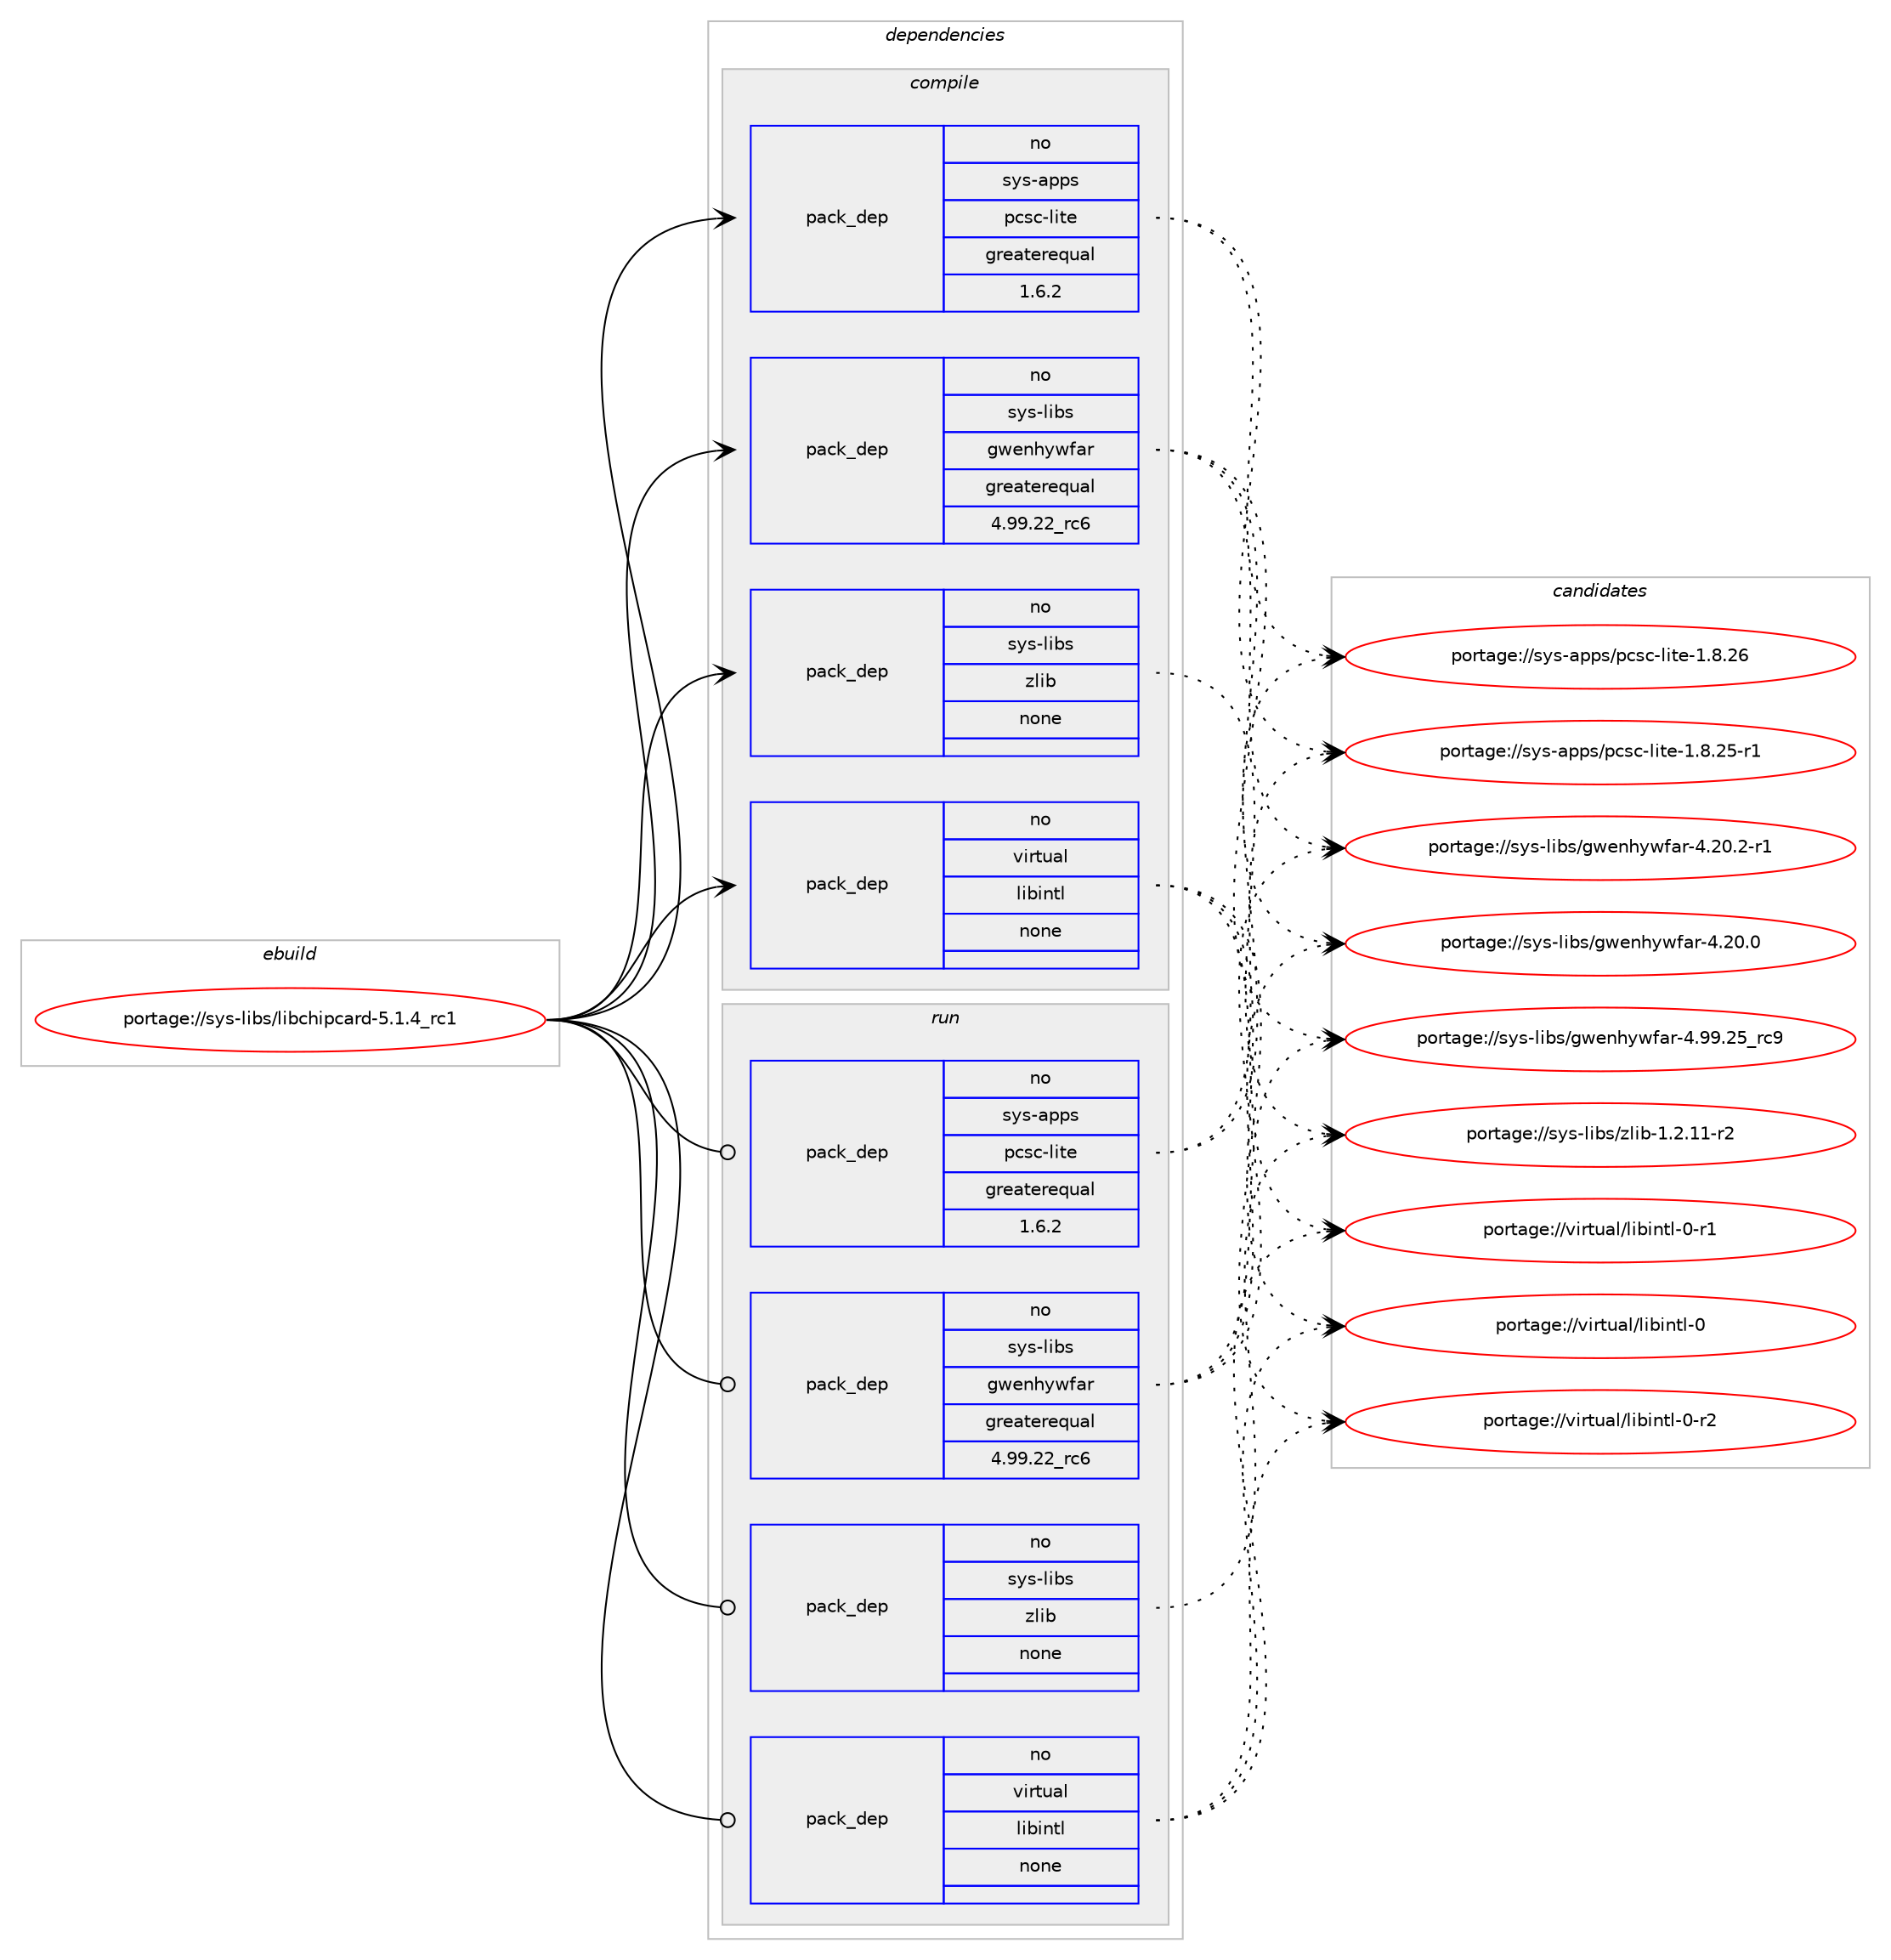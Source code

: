 digraph prolog {

# *************
# Graph options
# *************

newrank=true;
concentrate=true;
compound=true;
graph [rankdir=LR,fontname=Helvetica,fontsize=10,ranksep=1.5];#, ranksep=2.5, nodesep=0.2];
edge  [arrowhead=vee];
node  [fontname=Helvetica,fontsize=10];

# **********
# The ebuild
# **********

subgraph cluster_leftcol {
color=gray;
label=<<i>ebuild</i>>;
id [label="portage://sys-libs/libchipcard-5.1.4_rc1", color=red, width=4, href="../sys-libs/libchipcard-5.1.4_rc1.svg"];
}

# ****************
# The dependencies
# ****************

subgraph cluster_midcol {
color=gray;
label=<<i>dependencies</i>>;
subgraph cluster_compile {
fillcolor="#eeeeee";
style=filled;
label=<<i>compile</i>>;
subgraph pack34545 {
dependency43666 [label=<<TABLE BORDER="0" CELLBORDER="1" CELLSPACING="0" CELLPADDING="4" WIDTH="220"><TR><TD ROWSPAN="6" CELLPADDING="30">pack_dep</TD></TR><TR><TD WIDTH="110">no</TD></TR><TR><TD>sys-apps</TD></TR><TR><TD>pcsc-lite</TD></TR><TR><TD>greaterequal</TD></TR><TR><TD>1.6.2</TD></TR></TABLE>>, shape=none, color=blue];
}
id:e -> dependency43666:w [weight=20,style="solid",arrowhead="vee"];
subgraph pack34546 {
dependency43667 [label=<<TABLE BORDER="0" CELLBORDER="1" CELLSPACING="0" CELLPADDING="4" WIDTH="220"><TR><TD ROWSPAN="6" CELLPADDING="30">pack_dep</TD></TR><TR><TD WIDTH="110">no</TD></TR><TR><TD>sys-libs</TD></TR><TR><TD>gwenhywfar</TD></TR><TR><TD>greaterequal</TD></TR><TR><TD>4.99.22_rc6</TD></TR></TABLE>>, shape=none, color=blue];
}
id:e -> dependency43667:w [weight=20,style="solid",arrowhead="vee"];
subgraph pack34547 {
dependency43668 [label=<<TABLE BORDER="0" CELLBORDER="1" CELLSPACING="0" CELLPADDING="4" WIDTH="220"><TR><TD ROWSPAN="6" CELLPADDING="30">pack_dep</TD></TR><TR><TD WIDTH="110">no</TD></TR><TR><TD>sys-libs</TD></TR><TR><TD>zlib</TD></TR><TR><TD>none</TD></TR><TR><TD></TD></TR></TABLE>>, shape=none, color=blue];
}
id:e -> dependency43668:w [weight=20,style="solid",arrowhead="vee"];
subgraph pack34548 {
dependency43669 [label=<<TABLE BORDER="0" CELLBORDER="1" CELLSPACING="0" CELLPADDING="4" WIDTH="220"><TR><TD ROWSPAN="6" CELLPADDING="30">pack_dep</TD></TR><TR><TD WIDTH="110">no</TD></TR><TR><TD>virtual</TD></TR><TR><TD>libintl</TD></TR><TR><TD>none</TD></TR><TR><TD></TD></TR></TABLE>>, shape=none, color=blue];
}
id:e -> dependency43669:w [weight=20,style="solid",arrowhead="vee"];
}
subgraph cluster_compileandrun {
fillcolor="#eeeeee";
style=filled;
label=<<i>compile and run</i>>;
}
subgraph cluster_run {
fillcolor="#eeeeee";
style=filled;
label=<<i>run</i>>;
subgraph pack34549 {
dependency43670 [label=<<TABLE BORDER="0" CELLBORDER="1" CELLSPACING="0" CELLPADDING="4" WIDTH="220"><TR><TD ROWSPAN="6" CELLPADDING="30">pack_dep</TD></TR><TR><TD WIDTH="110">no</TD></TR><TR><TD>sys-apps</TD></TR><TR><TD>pcsc-lite</TD></TR><TR><TD>greaterequal</TD></TR><TR><TD>1.6.2</TD></TR></TABLE>>, shape=none, color=blue];
}
id:e -> dependency43670:w [weight=20,style="solid",arrowhead="odot"];
subgraph pack34550 {
dependency43671 [label=<<TABLE BORDER="0" CELLBORDER="1" CELLSPACING="0" CELLPADDING="4" WIDTH="220"><TR><TD ROWSPAN="6" CELLPADDING="30">pack_dep</TD></TR><TR><TD WIDTH="110">no</TD></TR><TR><TD>sys-libs</TD></TR><TR><TD>gwenhywfar</TD></TR><TR><TD>greaterequal</TD></TR><TR><TD>4.99.22_rc6</TD></TR></TABLE>>, shape=none, color=blue];
}
id:e -> dependency43671:w [weight=20,style="solid",arrowhead="odot"];
subgraph pack34551 {
dependency43672 [label=<<TABLE BORDER="0" CELLBORDER="1" CELLSPACING="0" CELLPADDING="4" WIDTH="220"><TR><TD ROWSPAN="6" CELLPADDING="30">pack_dep</TD></TR><TR><TD WIDTH="110">no</TD></TR><TR><TD>sys-libs</TD></TR><TR><TD>zlib</TD></TR><TR><TD>none</TD></TR><TR><TD></TD></TR></TABLE>>, shape=none, color=blue];
}
id:e -> dependency43672:w [weight=20,style="solid",arrowhead="odot"];
subgraph pack34552 {
dependency43673 [label=<<TABLE BORDER="0" CELLBORDER="1" CELLSPACING="0" CELLPADDING="4" WIDTH="220"><TR><TD ROWSPAN="6" CELLPADDING="30">pack_dep</TD></TR><TR><TD WIDTH="110">no</TD></TR><TR><TD>virtual</TD></TR><TR><TD>libintl</TD></TR><TR><TD>none</TD></TR><TR><TD></TD></TR></TABLE>>, shape=none, color=blue];
}
id:e -> dependency43673:w [weight=20,style="solid",arrowhead="odot"];
}
}

# **************
# The candidates
# **************

subgraph cluster_choices {
rank=same;
color=gray;
label=<<i>candidates</i>>;

subgraph choice34545 {
color=black;
nodesep=1;
choice11512111545971121121154711299115994510810511610145494656465054 [label="portage://sys-apps/pcsc-lite-1.8.26", color=red, width=4,href="../sys-apps/pcsc-lite-1.8.26.svg"];
choice115121115459711211211547112991159945108105116101454946564650534511449 [label="portage://sys-apps/pcsc-lite-1.8.25-r1", color=red, width=4,href="../sys-apps/pcsc-lite-1.8.25-r1.svg"];
dependency43666:e -> choice11512111545971121121154711299115994510810511610145494656465054:w [style=dotted,weight="100"];
dependency43666:e -> choice115121115459711211211547112991159945108105116101454946564650534511449:w [style=dotted,weight="100"];
}
subgraph choice34546 {
color=black;
nodesep=1;
choice115121115451081059811547103119101110104121119102971144552465757465053951149957 [label="portage://sys-libs/gwenhywfar-4.99.25_rc9", color=red, width=4,href="../sys-libs/gwenhywfar-4.99.25_rc9.svg"];
choice11512111545108105981154710311910111010412111910297114455246504846504511449 [label="portage://sys-libs/gwenhywfar-4.20.2-r1", color=red, width=4,href="../sys-libs/gwenhywfar-4.20.2-r1.svg"];
choice1151211154510810598115471031191011101041211191029711445524650484648 [label="portage://sys-libs/gwenhywfar-4.20.0", color=red, width=4,href="../sys-libs/gwenhywfar-4.20.0.svg"];
dependency43667:e -> choice115121115451081059811547103119101110104121119102971144552465757465053951149957:w [style=dotted,weight="100"];
dependency43667:e -> choice11512111545108105981154710311910111010412111910297114455246504846504511449:w [style=dotted,weight="100"];
dependency43667:e -> choice1151211154510810598115471031191011101041211191029711445524650484648:w [style=dotted,weight="100"];
}
subgraph choice34547 {
color=black;
nodesep=1;
choice11512111545108105981154712210810598454946504649494511450 [label="portage://sys-libs/zlib-1.2.11-r2", color=red, width=4,href="../sys-libs/zlib-1.2.11-r2.svg"];
dependency43668:e -> choice11512111545108105981154712210810598454946504649494511450:w [style=dotted,weight="100"];
}
subgraph choice34548 {
color=black;
nodesep=1;
choice11810511411611797108471081059810511011610845484511450 [label="portage://virtual/libintl-0-r2", color=red, width=4,href="../virtual/libintl-0-r2.svg"];
choice11810511411611797108471081059810511011610845484511449 [label="portage://virtual/libintl-0-r1", color=red, width=4,href="../virtual/libintl-0-r1.svg"];
choice1181051141161179710847108105981051101161084548 [label="portage://virtual/libintl-0", color=red, width=4,href="../virtual/libintl-0.svg"];
dependency43669:e -> choice11810511411611797108471081059810511011610845484511450:w [style=dotted,weight="100"];
dependency43669:e -> choice11810511411611797108471081059810511011610845484511449:w [style=dotted,weight="100"];
dependency43669:e -> choice1181051141161179710847108105981051101161084548:w [style=dotted,weight="100"];
}
subgraph choice34549 {
color=black;
nodesep=1;
choice11512111545971121121154711299115994510810511610145494656465054 [label="portage://sys-apps/pcsc-lite-1.8.26", color=red, width=4,href="../sys-apps/pcsc-lite-1.8.26.svg"];
choice115121115459711211211547112991159945108105116101454946564650534511449 [label="portage://sys-apps/pcsc-lite-1.8.25-r1", color=red, width=4,href="../sys-apps/pcsc-lite-1.8.25-r1.svg"];
dependency43670:e -> choice11512111545971121121154711299115994510810511610145494656465054:w [style=dotted,weight="100"];
dependency43670:e -> choice115121115459711211211547112991159945108105116101454946564650534511449:w [style=dotted,weight="100"];
}
subgraph choice34550 {
color=black;
nodesep=1;
choice115121115451081059811547103119101110104121119102971144552465757465053951149957 [label="portage://sys-libs/gwenhywfar-4.99.25_rc9", color=red, width=4,href="../sys-libs/gwenhywfar-4.99.25_rc9.svg"];
choice11512111545108105981154710311910111010412111910297114455246504846504511449 [label="portage://sys-libs/gwenhywfar-4.20.2-r1", color=red, width=4,href="../sys-libs/gwenhywfar-4.20.2-r1.svg"];
choice1151211154510810598115471031191011101041211191029711445524650484648 [label="portage://sys-libs/gwenhywfar-4.20.0", color=red, width=4,href="../sys-libs/gwenhywfar-4.20.0.svg"];
dependency43671:e -> choice115121115451081059811547103119101110104121119102971144552465757465053951149957:w [style=dotted,weight="100"];
dependency43671:e -> choice11512111545108105981154710311910111010412111910297114455246504846504511449:w [style=dotted,weight="100"];
dependency43671:e -> choice1151211154510810598115471031191011101041211191029711445524650484648:w [style=dotted,weight="100"];
}
subgraph choice34551 {
color=black;
nodesep=1;
choice11512111545108105981154712210810598454946504649494511450 [label="portage://sys-libs/zlib-1.2.11-r2", color=red, width=4,href="../sys-libs/zlib-1.2.11-r2.svg"];
dependency43672:e -> choice11512111545108105981154712210810598454946504649494511450:w [style=dotted,weight="100"];
}
subgraph choice34552 {
color=black;
nodesep=1;
choice11810511411611797108471081059810511011610845484511450 [label="portage://virtual/libintl-0-r2", color=red, width=4,href="../virtual/libintl-0-r2.svg"];
choice11810511411611797108471081059810511011610845484511449 [label="portage://virtual/libintl-0-r1", color=red, width=4,href="../virtual/libintl-0-r1.svg"];
choice1181051141161179710847108105981051101161084548 [label="portage://virtual/libintl-0", color=red, width=4,href="../virtual/libintl-0.svg"];
dependency43673:e -> choice11810511411611797108471081059810511011610845484511450:w [style=dotted,weight="100"];
dependency43673:e -> choice11810511411611797108471081059810511011610845484511449:w [style=dotted,weight="100"];
dependency43673:e -> choice1181051141161179710847108105981051101161084548:w [style=dotted,weight="100"];
}
}

}
